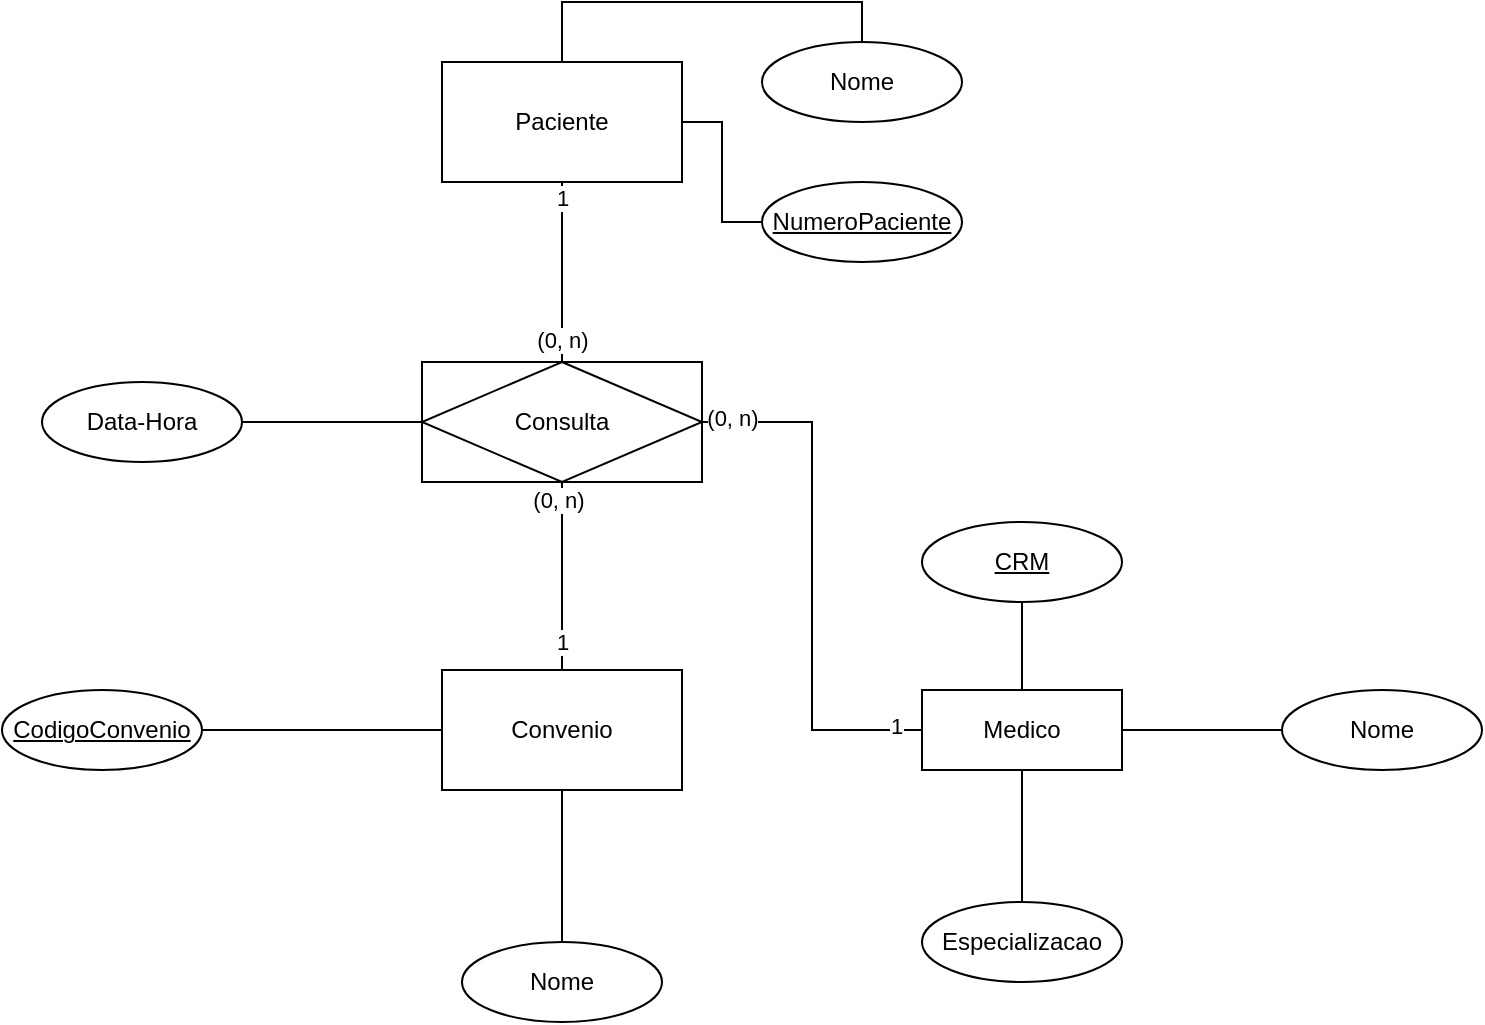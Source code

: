 <mxfile version="15.6.8" type="github">
  <diagram id="-d6uXstlbzVF-uzklcNV" name="Page-1">
    <mxGraphModel dx="1021" dy="584" grid="1" gridSize="10" guides="1" tooltips="1" connect="1" arrows="1" fold="1" page="1" pageScale="1" pageWidth="1169" pageHeight="827" math="0" shadow="0">
      <root>
        <mxCell id="0" />
        <mxCell id="1" parent="0" />
        <mxCell id="M9E0sFzZEd1L5BVXs2X3-6" style="edgeStyle=orthogonalEdgeStyle;rounded=0;orthogonalLoop=1;jettySize=auto;html=1;exitX=1;exitY=0.5;exitDx=0;exitDy=0;entryX=0;entryY=0.5;entryDx=0;entryDy=0;endArrow=none;endFill=0;" edge="1" parent="1" source="M9E0sFzZEd1L5BVXs2X3-1" target="M9E0sFzZEd1L5BVXs2X3-5">
          <mxGeometry relative="1" as="geometry" />
        </mxCell>
        <mxCell id="M9E0sFzZEd1L5BVXs2X3-27" style="edgeStyle=orthogonalEdgeStyle;rounded=0;orthogonalLoop=1;jettySize=auto;html=1;exitX=0.5;exitY=1;exitDx=0;exitDy=0;entryX=0.5;entryY=0;entryDx=0;entryDy=0;endArrow=none;endFill=0;" edge="1" parent="1" source="M9E0sFzZEd1L5BVXs2X3-1" target="M9E0sFzZEd1L5BVXs2X3-24">
          <mxGeometry relative="1" as="geometry" />
        </mxCell>
        <mxCell id="M9E0sFzZEd1L5BVXs2X3-30" value="(0, n)" style="edgeLabel;html=1;align=center;verticalAlign=middle;resizable=0;points=[];" vertex="1" connectable="0" parent="M9E0sFzZEd1L5BVXs2X3-27">
          <mxGeometry x="0.75" relative="1" as="geometry">
            <mxPoint as="offset" />
          </mxGeometry>
        </mxCell>
        <mxCell id="M9E0sFzZEd1L5BVXs2X3-29" value="" style="edgeStyle=orthogonalEdgeStyle;rounded=0;orthogonalLoop=1;jettySize=auto;html=1;endArrow=none;endFill=0;" edge="1" parent="1" source="M9E0sFzZEd1L5BVXs2X3-1">
          <mxGeometry relative="1" as="geometry">
            <mxPoint x="360" y="180" as="targetPoint" />
          </mxGeometry>
        </mxCell>
        <mxCell id="M9E0sFzZEd1L5BVXs2X3-31" value="1" style="edgeLabel;html=1;align=center;verticalAlign=middle;resizable=0;points=[];" vertex="1" connectable="0" parent="M9E0sFzZEd1L5BVXs2X3-29">
          <mxGeometry x="-0.771" relative="1" as="geometry">
            <mxPoint as="offset" />
          </mxGeometry>
        </mxCell>
        <mxCell id="M9E0sFzZEd1L5BVXs2X3-38" style="edgeStyle=orthogonalEdgeStyle;rounded=0;orthogonalLoop=1;jettySize=auto;html=1;exitX=0.5;exitY=0;exitDx=0;exitDy=0;entryX=0.5;entryY=0;entryDx=0;entryDy=0;endArrow=none;endFill=0;" edge="1" parent="1" source="M9E0sFzZEd1L5BVXs2X3-1" target="M9E0sFzZEd1L5BVXs2X3-37">
          <mxGeometry relative="1" as="geometry" />
        </mxCell>
        <mxCell id="M9E0sFzZEd1L5BVXs2X3-1" value="Paciente" style="rounded=0;whiteSpace=wrap;html=1;" vertex="1" parent="1">
          <mxGeometry x="300" y="50" width="120" height="60" as="geometry" />
        </mxCell>
        <mxCell id="M9E0sFzZEd1L5BVXs2X3-5" value="&lt;u&gt;NumeroPaciente&lt;/u&gt;" style="ellipse;whiteSpace=wrap;html=1;align=center;" vertex="1" parent="1">
          <mxGeometry x="460" y="110" width="100" height="40" as="geometry" />
        </mxCell>
        <mxCell id="M9E0sFzZEd1L5BVXs2X3-21" style="edgeStyle=orthogonalEdgeStyle;rounded=0;orthogonalLoop=1;jettySize=auto;html=1;exitX=0;exitY=0.5;exitDx=0;exitDy=0;entryX=1;entryY=0.5;entryDx=0;entryDy=0;endArrow=none;endFill=0;" edge="1" parent="1" source="M9E0sFzZEd1L5BVXs2X3-8" target="M9E0sFzZEd1L5BVXs2X3-9">
          <mxGeometry relative="1" as="geometry" />
        </mxCell>
        <mxCell id="M9E0sFzZEd1L5BVXs2X3-42" style="edgeStyle=orthogonalEdgeStyle;rounded=0;orthogonalLoop=1;jettySize=auto;html=1;exitX=0.5;exitY=1;exitDx=0;exitDy=0;entryX=0.5;entryY=0;entryDx=0;entryDy=0;endArrow=none;endFill=0;" edge="1" parent="1" source="M9E0sFzZEd1L5BVXs2X3-8" target="M9E0sFzZEd1L5BVXs2X3-41">
          <mxGeometry relative="1" as="geometry" />
        </mxCell>
        <mxCell id="M9E0sFzZEd1L5BVXs2X3-8" value="Convenio" style="rounded=0;whiteSpace=wrap;html=1;" vertex="1" parent="1">
          <mxGeometry x="300" y="354" width="120" height="60" as="geometry" />
        </mxCell>
        <mxCell id="M9E0sFzZEd1L5BVXs2X3-9" value="&lt;u&gt;CodigoConvenio&lt;/u&gt;" style="ellipse;whiteSpace=wrap;html=1;align=center;" vertex="1" parent="1">
          <mxGeometry x="80" y="364" width="100" height="40" as="geometry" />
        </mxCell>
        <mxCell id="M9E0sFzZEd1L5BVXs2X3-34" style="edgeStyle=orthogonalEdgeStyle;rounded=0;orthogonalLoop=1;jettySize=auto;html=1;exitX=0;exitY=0.5;exitDx=0;exitDy=0;entryX=1;entryY=0.5;entryDx=0;entryDy=0;endArrow=none;endFill=0;" edge="1" parent="1" source="M9E0sFzZEd1L5BVXs2X3-12" target="M9E0sFzZEd1L5BVXs2X3-24">
          <mxGeometry relative="1" as="geometry" />
        </mxCell>
        <mxCell id="M9E0sFzZEd1L5BVXs2X3-35" value="(0, n)" style="edgeLabel;html=1;align=center;verticalAlign=middle;resizable=0;points=[];" vertex="1" connectable="0" parent="M9E0sFzZEd1L5BVXs2X3-34">
          <mxGeometry x="0.89" y="-2" relative="1" as="geometry">
            <mxPoint as="offset" />
          </mxGeometry>
        </mxCell>
        <mxCell id="M9E0sFzZEd1L5BVXs2X3-36" value="1" style="edgeLabel;html=1;align=center;verticalAlign=middle;resizable=0;points=[];" vertex="1" connectable="0" parent="M9E0sFzZEd1L5BVXs2X3-34">
          <mxGeometry x="-0.9" y="-2" relative="1" as="geometry">
            <mxPoint as="offset" />
          </mxGeometry>
        </mxCell>
        <mxCell id="M9E0sFzZEd1L5BVXs2X3-12" value="Medico" style="whiteSpace=wrap;html=1;align=center;" vertex="1" parent="1">
          <mxGeometry x="540" y="364" width="100" height="40" as="geometry" />
        </mxCell>
        <mxCell id="M9E0sFzZEd1L5BVXs2X3-14" style="edgeStyle=orthogonalEdgeStyle;rounded=0;orthogonalLoop=1;jettySize=auto;html=1;exitX=0.5;exitY=1;exitDx=0;exitDy=0;entryX=0.5;entryY=0;entryDx=0;entryDy=0;endArrow=none;endFill=0;" edge="1" parent="1" source="M9E0sFzZEd1L5BVXs2X3-13" target="M9E0sFzZEd1L5BVXs2X3-12">
          <mxGeometry relative="1" as="geometry" />
        </mxCell>
        <mxCell id="M9E0sFzZEd1L5BVXs2X3-13" value="&lt;u&gt;CRM&lt;/u&gt;" style="ellipse;whiteSpace=wrap;html=1;align=center;" vertex="1" parent="1">
          <mxGeometry x="540" y="280" width="100" height="40" as="geometry" />
        </mxCell>
        <mxCell id="M9E0sFzZEd1L5BVXs2X3-18" style="edgeStyle=orthogonalEdgeStyle;rounded=0;orthogonalLoop=1;jettySize=auto;html=1;exitX=0;exitY=0.5;exitDx=0;exitDy=0;entryX=1;entryY=0.5;entryDx=0;entryDy=0;endArrow=none;endFill=0;" edge="1" parent="1" source="M9E0sFzZEd1L5BVXs2X3-15" target="M9E0sFzZEd1L5BVXs2X3-12">
          <mxGeometry relative="1" as="geometry" />
        </mxCell>
        <mxCell id="M9E0sFzZEd1L5BVXs2X3-15" value="Nome" style="ellipse;whiteSpace=wrap;html=1;align=center;" vertex="1" parent="1">
          <mxGeometry x="720" y="364" width="100" height="40" as="geometry" />
        </mxCell>
        <mxCell id="M9E0sFzZEd1L5BVXs2X3-17" style="edgeStyle=orthogonalEdgeStyle;rounded=0;orthogonalLoop=1;jettySize=auto;html=1;exitX=0.5;exitY=0;exitDx=0;exitDy=0;entryX=0.5;entryY=1;entryDx=0;entryDy=0;endArrow=none;endFill=0;" edge="1" parent="1" source="M9E0sFzZEd1L5BVXs2X3-16" target="M9E0sFzZEd1L5BVXs2X3-12">
          <mxGeometry relative="1" as="geometry" />
        </mxCell>
        <mxCell id="M9E0sFzZEd1L5BVXs2X3-16" value="Especializacao" style="ellipse;whiteSpace=wrap;html=1;align=center;" vertex="1" parent="1">
          <mxGeometry x="540" y="470" width="100" height="40" as="geometry" />
        </mxCell>
        <mxCell id="M9E0sFzZEd1L5BVXs2X3-25" style="edgeStyle=orthogonalEdgeStyle;rounded=0;orthogonalLoop=1;jettySize=auto;html=1;exitX=0.5;exitY=1;exitDx=0;exitDy=0;entryX=0.5;entryY=0;entryDx=0;entryDy=0;endArrow=none;endFill=0;" edge="1" parent="1" source="M9E0sFzZEd1L5BVXs2X3-24" target="M9E0sFzZEd1L5BVXs2X3-8">
          <mxGeometry relative="1" as="geometry" />
        </mxCell>
        <mxCell id="M9E0sFzZEd1L5BVXs2X3-32" value="(0, n)" style="edgeLabel;html=1;align=center;verticalAlign=middle;resizable=0;points=[];" vertex="1" connectable="0" parent="M9E0sFzZEd1L5BVXs2X3-25">
          <mxGeometry x="-0.823" y="-2" relative="1" as="geometry">
            <mxPoint as="offset" />
          </mxGeometry>
        </mxCell>
        <mxCell id="M9E0sFzZEd1L5BVXs2X3-33" value="1" style="edgeLabel;html=1;align=center;verticalAlign=middle;resizable=0;points=[];" vertex="1" connectable="0" parent="M9E0sFzZEd1L5BVXs2X3-25">
          <mxGeometry x="0.689" relative="1" as="geometry">
            <mxPoint as="offset" />
          </mxGeometry>
        </mxCell>
        <mxCell id="M9E0sFzZEd1L5BVXs2X3-40" style="edgeStyle=orthogonalEdgeStyle;rounded=0;orthogonalLoop=1;jettySize=auto;html=1;exitX=0;exitY=0.5;exitDx=0;exitDy=0;entryX=1;entryY=0.5;entryDx=0;entryDy=0;endArrow=none;endFill=0;" edge="1" parent="1" source="M9E0sFzZEd1L5BVXs2X3-24" target="M9E0sFzZEd1L5BVXs2X3-39">
          <mxGeometry relative="1" as="geometry" />
        </mxCell>
        <mxCell id="M9E0sFzZEd1L5BVXs2X3-24" value="Consulta" style="shape=associativeEntity;whiteSpace=wrap;html=1;align=center;" vertex="1" parent="1">
          <mxGeometry x="290" y="200" width="140" height="60" as="geometry" />
        </mxCell>
        <mxCell id="M9E0sFzZEd1L5BVXs2X3-37" value="Nome" style="ellipse;whiteSpace=wrap;html=1;align=center;" vertex="1" parent="1">
          <mxGeometry x="460" y="40" width="100" height="40" as="geometry" />
        </mxCell>
        <mxCell id="M9E0sFzZEd1L5BVXs2X3-39" value="Data-Hora" style="ellipse;whiteSpace=wrap;html=1;align=center;" vertex="1" parent="1">
          <mxGeometry x="100" y="210" width="100" height="40" as="geometry" />
        </mxCell>
        <mxCell id="M9E0sFzZEd1L5BVXs2X3-41" value="Nome" style="ellipse;whiteSpace=wrap;html=1;align=center;" vertex="1" parent="1">
          <mxGeometry x="310" y="490" width="100" height="40" as="geometry" />
        </mxCell>
      </root>
    </mxGraphModel>
  </diagram>
</mxfile>
